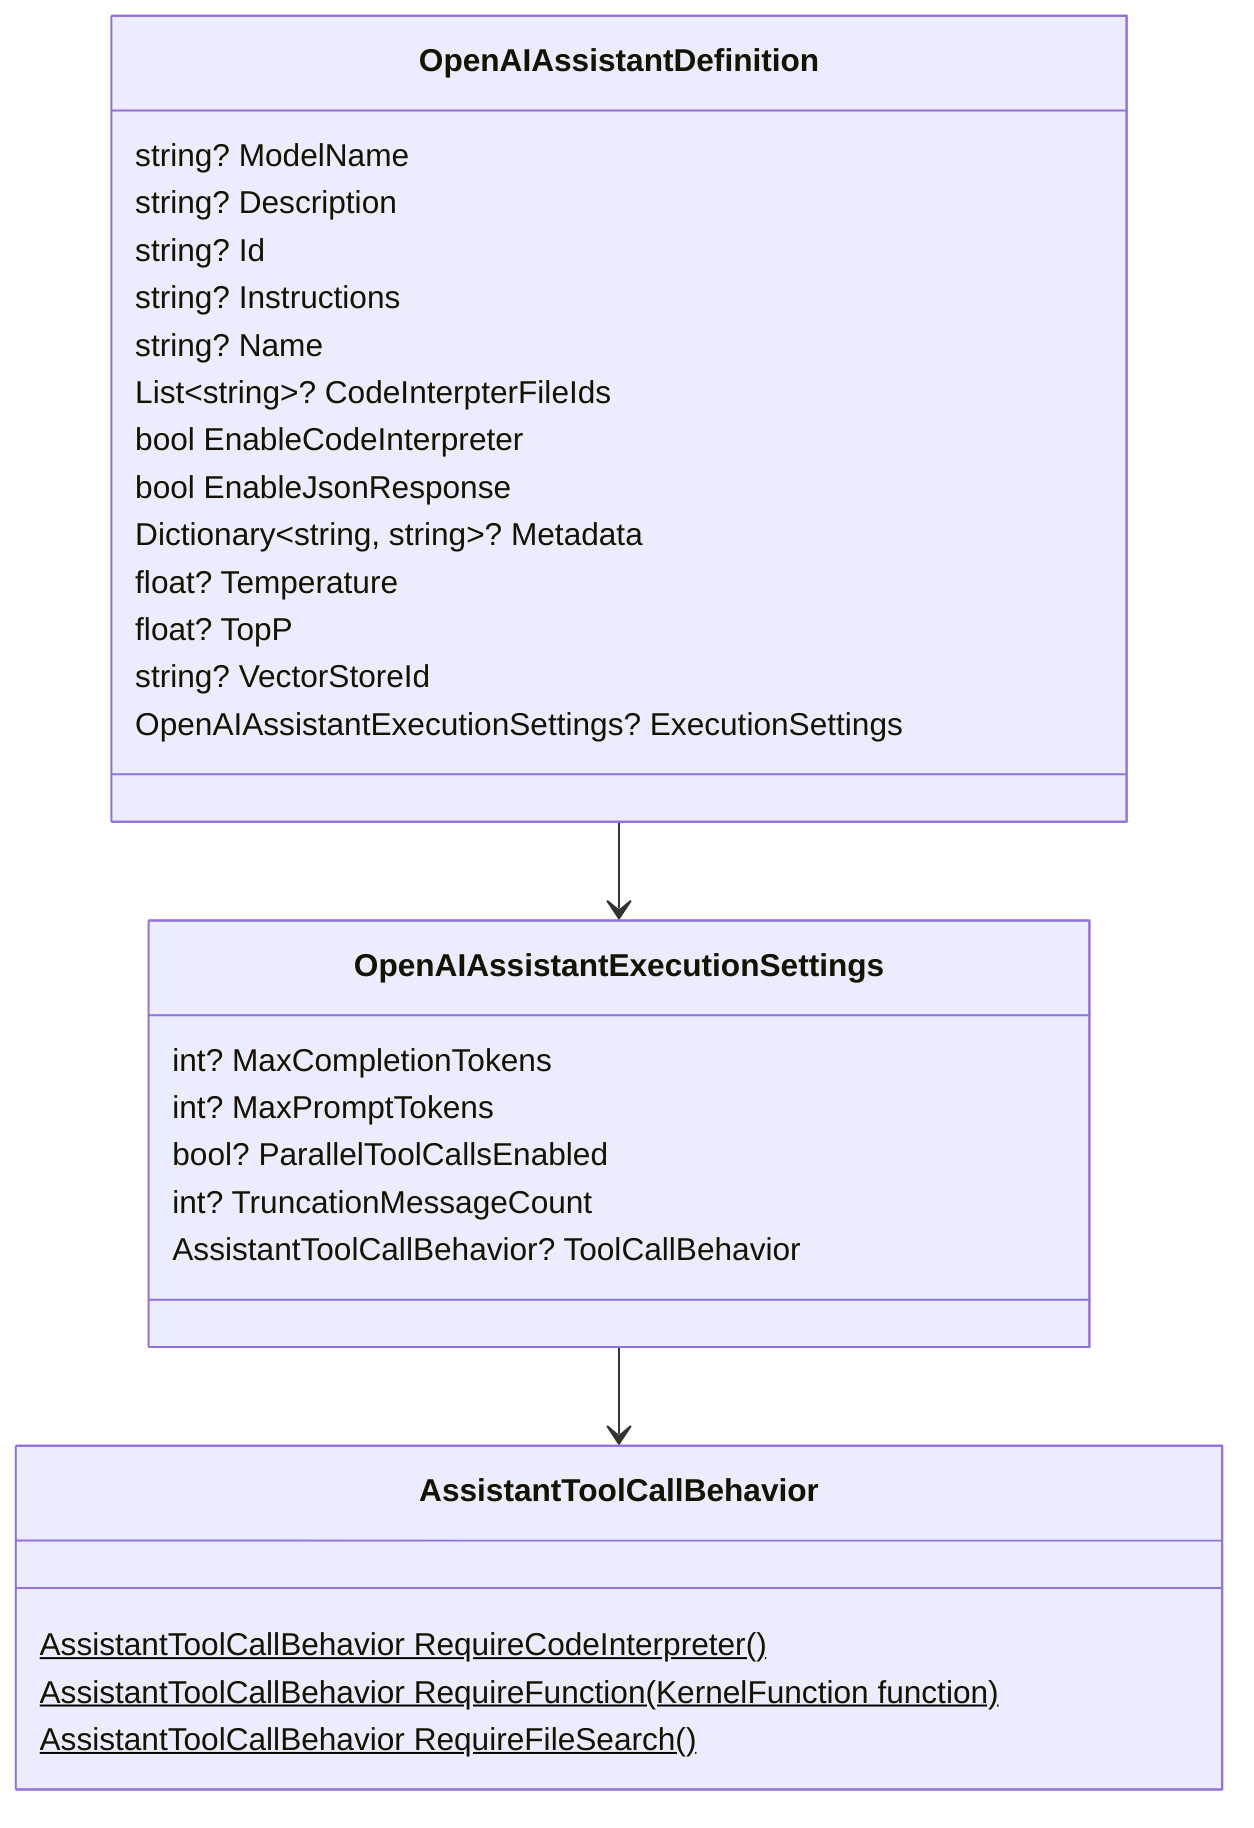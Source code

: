 classDiagram

    OpenAIAssistantDefinition --> OpenAIAssistantExecutionSettings
    class OpenAIAssistantDefinition {
        string? ModelName
        string? Description
        string? Id
        string? Instructions
        string? Name
        List~string~? CodeInterpterFileIds
        bool EnableCodeInterpreter
        bool EnableJsonResponse
        Dictionary~string, string~? Metadata
        float? Temperature
        float? TopP
        string? VectorStoreId
        OpenAIAssistantExecutionSettings? ExecutionSettings
    }

    OpenAIAssistantExecutionSettings --> AssistantToolCallBehavior
    class OpenAIAssistantExecutionSettings {
        int? MaxCompletionTokens
        int? MaxPromptTokens
        bool? ParallelToolCallsEnabled
        int? TruncationMessageCount
        AssistantToolCallBehavior? ToolCallBehavior
    }

    class AssistantToolCallBehavior {
        AssistantToolCallBehavior RequireCodeInterpreter()$
        AssistantToolCallBehavior RequireFunction(KernelFunction function)$
        AssistantToolCallBehavior RequireFileSearch()$
    }
